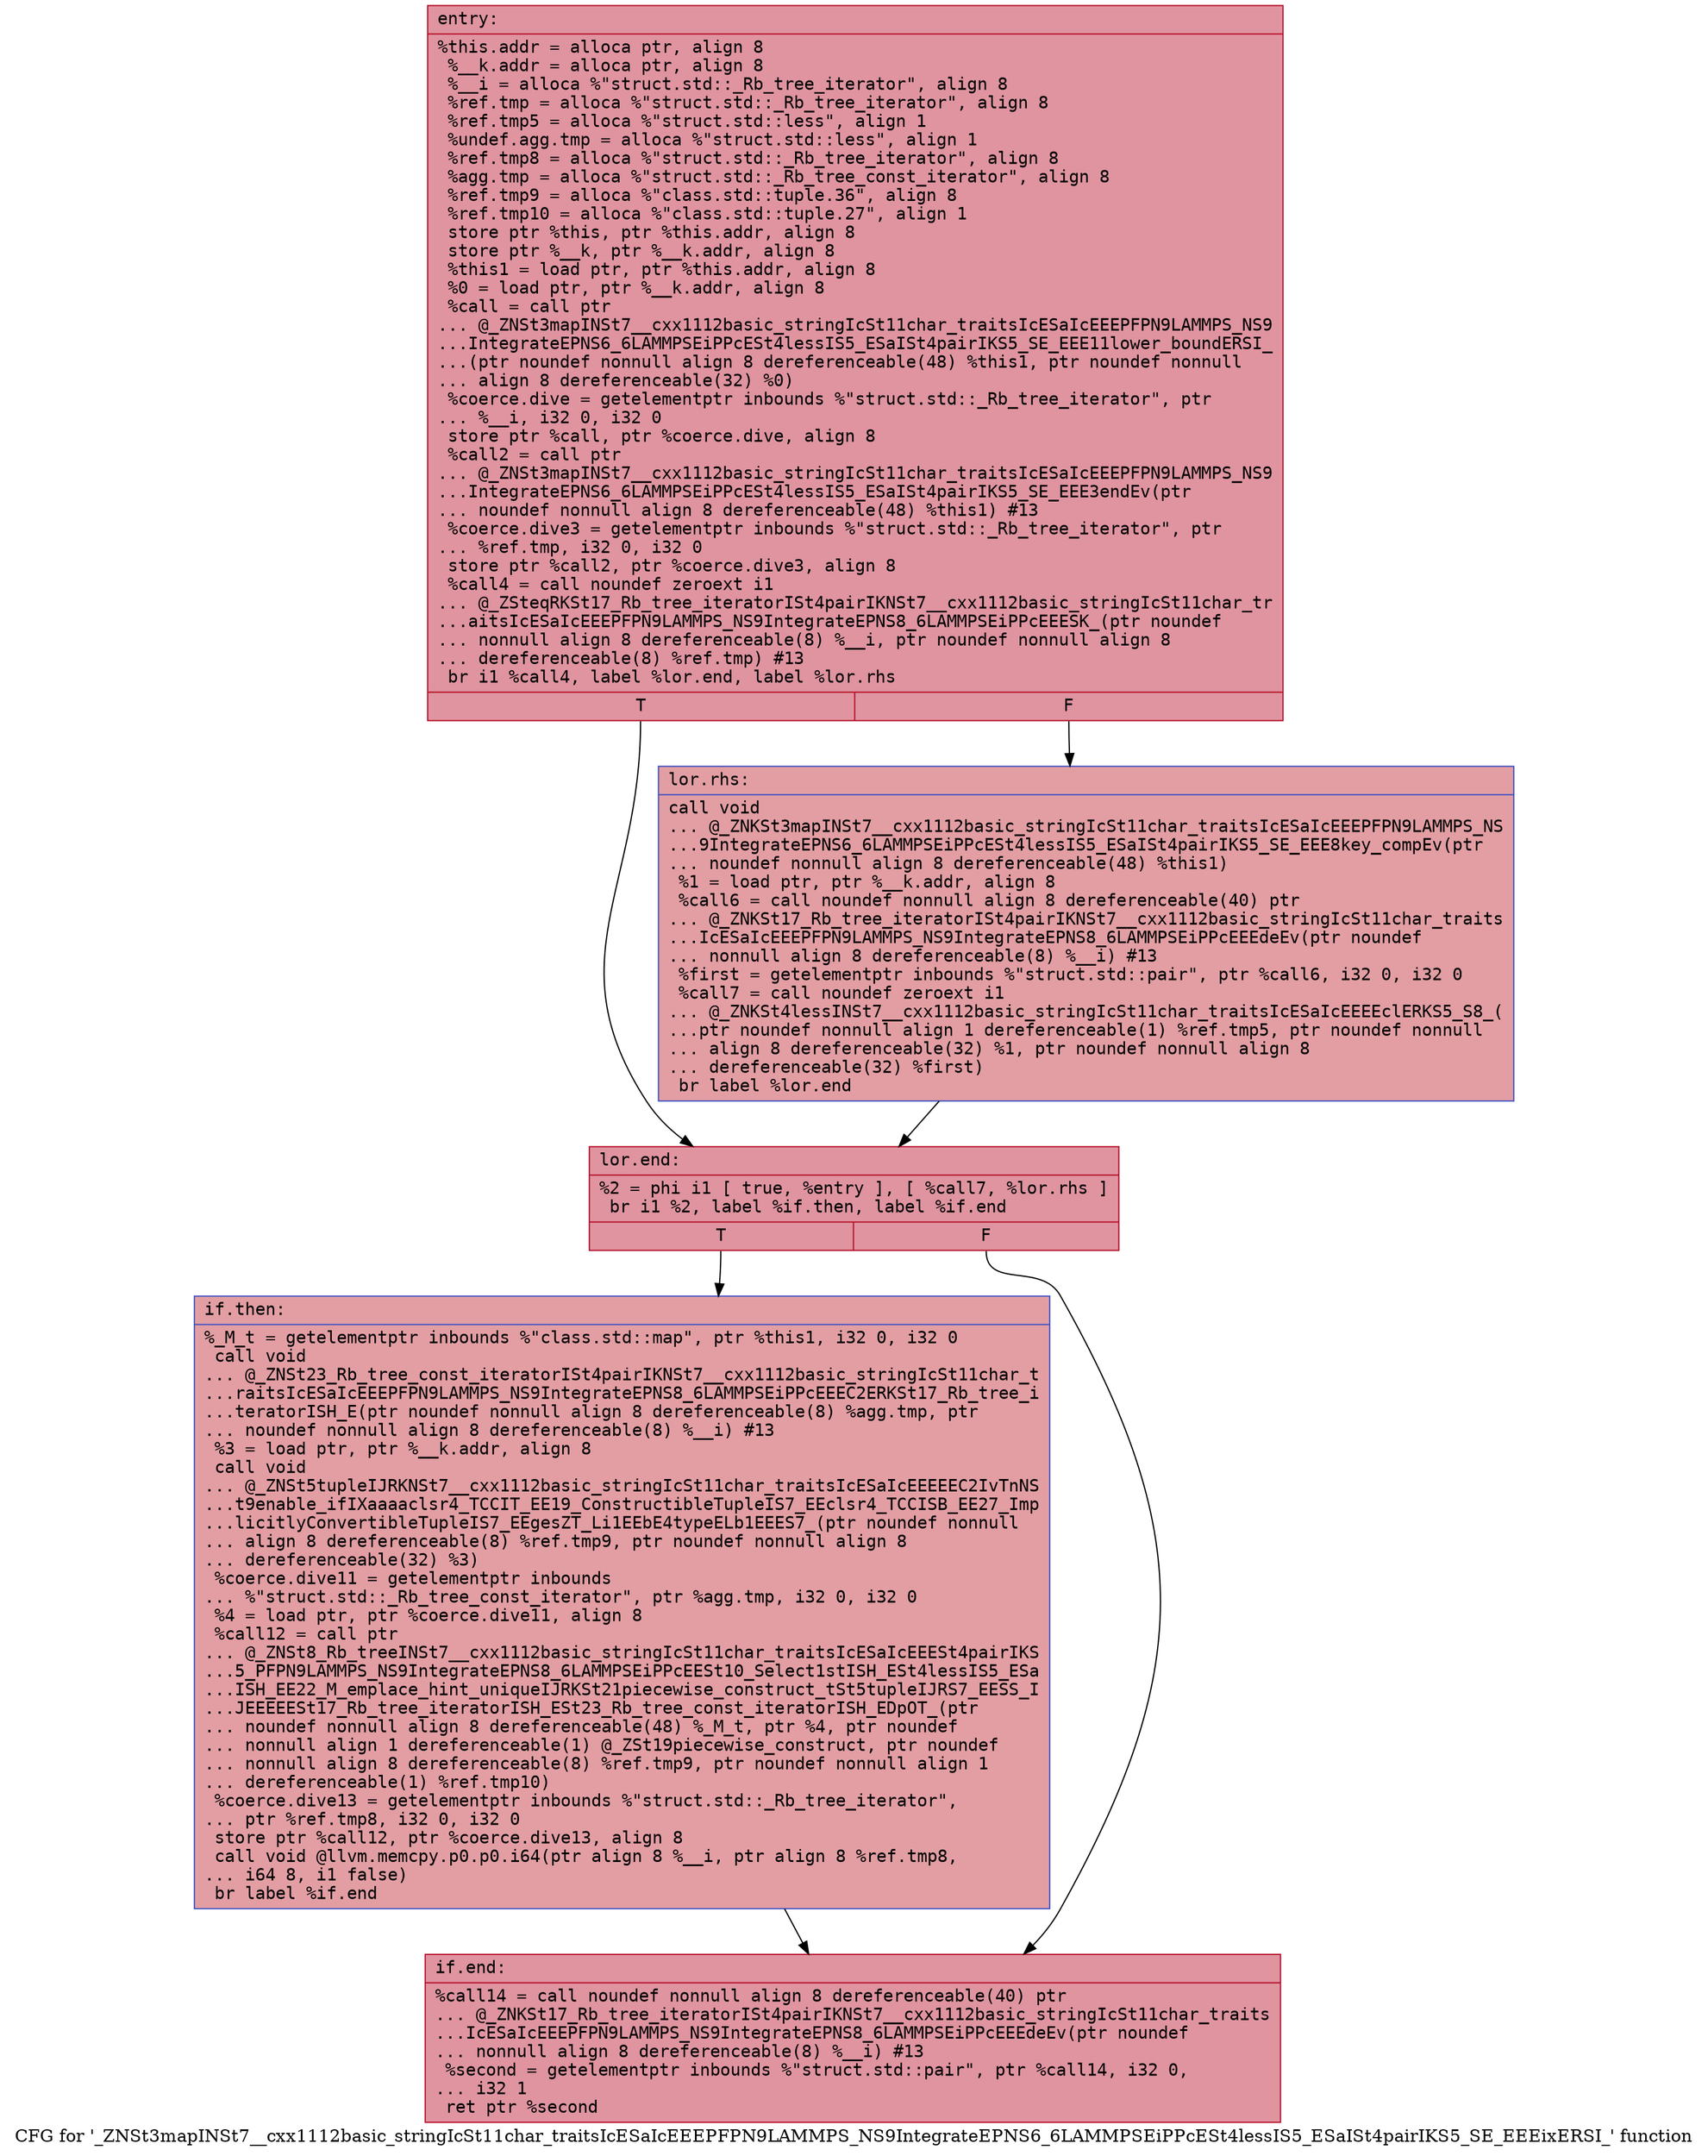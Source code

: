 digraph "CFG for '_ZNSt3mapINSt7__cxx1112basic_stringIcSt11char_traitsIcESaIcEEEPFPN9LAMMPS_NS9IntegrateEPNS6_6LAMMPSEiPPcESt4lessIS5_ESaISt4pairIKS5_SE_EEEixERSI_' function" {
	label="CFG for '_ZNSt3mapINSt7__cxx1112basic_stringIcSt11char_traitsIcESaIcEEEPFPN9LAMMPS_NS9IntegrateEPNS6_6LAMMPSEiPPcESt4lessIS5_ESaISt4pairIKS5_SE_EEEixERSI_' function";

	Node0x55ee27151a00 [shape=record,color="#b70d28ff", style=filled, fillcolor="#b70d2870" fontname="Courier",label="{entry:\l|  %this.addr = alloca ptr, align 8\l  %__k.addr = alloca ptr, align 8\l  %__i = alloca %\"struct.std::_Rb_tree_iterator\", align 8\l  %ref.tmp = alloca %\"struct.std::_Rb_tree_iterator\", align 8\l  %ref.tmp5 = alloca %\"struct.std::less\", align 1\l  %undef.agg.tmp = alloca %\"struct.std::less\", align 1\l  %ref.tmp8 = alloca %\"struct.std::_Rb_tree_iterator\", align 8\l  %agg.tmp = alloca %\"struct.std::_Rb_tree_const_iterator\", align 8\l  %ref.tmp9 = alloca %\"class.std::tuple.36\", align 8\l  %ref.tmp10 = alloca %\"class.std::tuple.27\", align 1\l  store ptr %this, ptr %this.addr, align 8\l  store ptr %__k, ptr %__k.addr, align 8\l  %this1 = load ptr, ptr %this.addr, align 8\l  %0 = load ptr, ptr %__k.addr, align 8\l  %call = call ptr\l... @_ZNSt3mapINSt7__cxx1112basic_stringIcSt11char_traitsIcESaIcEEEPFPN9LAMMPS_NS9\l...IntegrateEPNS6_6LAMMPSEiPPcESt4lessIS5_ESaISt4pairIKS5_SE_EEE11lower_boundERSI_\l...(ptr noundef nonnull align 8 dereferenceable(48) %this1, ptr noundef nonnull\l... align 8 dereferenceable(32) %0)\l  %coerce.dive = getelementptr inbounds %\"struct.std::_Rb_tree_iterator\", ptr\l... %__i, i32 0, i32 0\l  store ptr %call, ptr %coerce.dive, align 8\l  %call2 = call ptr\l... @_ZNSt3mapINSt7__cxx1112basic_stringIcSt11char_traitsIcESaIcEEEPFPN9LAMMPS_NS9\l...IntegrateEPNS6_6LAMMPSEiPPcESt4lessIS5_ESaISt4pairIKS5_SE_EEE3endEv(ptr\l... noundef nonnull align 8 dereferenceable(48) %this1) #13\l  %coerce.dive3 = getelementptr inbounds %\"struct.std::_Rb_tree_iterator\", ptr\l... %ref.tmp, i32 0, i32 0\l  store ptr %call2, ptr %coerce.dive3, align 8\l  %call4 = call noundef zeroext i1\l... @_ZSteqRKSt17_Rb_tree_iteratorISt4pairIKNSt7__cxx1112basic_stringIcSt11char_tr\l...aitsIcESaIcEEEPFPN9LAMMPS_NS9IntegrateEPNS8_6LAMMPSEiPPcEEESK_(ptr noundef\l... nonnull align 8 dereferenceable(8) %__i, ptr noundef nonnull align 8\l... dereferenceable(8) %ref.tmp) #13\l  br i1 %call4, label %lor.end, label %lor.rhs\l|{<s0>T|<s1>F}}"];
	Node0x55ee27151a00:s0 -> Node0x55ee27152c10[tooltip="entry -> lor.end\nProbability 50.00%" ];
	Node0x55ee27151a00:s1 -> Node0x55ee27152c60[tooltip="entry -> lor.rhs\nProbability 50.00%" ];
	Node0x55ee27152c60 [shape=record,color="#3d50c3ff", style=filled, fillcolor="#be242e70" fontname="Courier",label="{lor.rhs:\l|  call void\l... @_ZNKSt3mapINSt7__cxx1112basic_stringIcSt11char_traitsIcESaIcEEEPFPN9LAMMPS_NS\l...9IntegrateEPNS6_6LAMMPSEiPPcESt4lessIS5_ESaISt4pairIKS5_SE_EEE8key_compEv(ptr\l... noundef nonnull align 8 dereferenceable(48) %this1)\l  %1 = load ptr, ptr %__k.addr, align 8\l  %call6 = call noundef nonnull align 8 dereferenceable(40) ptr\l... @_ZNKSt17_Rb_tree_iteratorISt4pairIKNSt7__cxx1112basic_stringIcSt11char_traits\l...IcESaIcEEEPFPN9LAMMPS_NS9IntegrateEPNS8_6LAMMPSEiPPcEEEdeEv(ptr noundef\l... nonnull align 8 dereferenceable(8) %__i) #13\l  %first = getelementptr inbounds %\"struct.std::pair\", ptr %call6, i32 0, i32 0\l  %call7 = call noundef zeroext i1\l... @_ZNKSt4lessINSt7__cxx1112basic_stringIcSt11char_traitsIcESaIcEEEEclERKS5_S8_(\l...ptr noundef nonnull align 1 dereferenceable(1) %ref.tmp5, ptr noundef nonnull\l... align 8 dereferenceable(32) %1, ptr noundef nonnull align 8\l... dereferenceable(32) %first)\l  br label %lor.end\l}"];
	Node0x55ee27152c60 -> Node0x55ee27152c10[tooltip="lor.rhs -> lor.end\nProbability 100.00%" ];
	Node0x55ee27152c10 [shape=record,color="#b70d28ff", style=filled, fillcolor="#b70d2870" fontname="Courier",label="{lor.end:\l|  %2 = phi i1 [ true, %entry ], [ %call7, %lor.rhs ]\l  br i1 %2, label %if.then, label %if.end\l|{<s0>T|<s1>F}}"];
	Node0x55ee27152c10:s0 -> Node0x55ee271530e0[tooltip="lor.end -> if.then\nProbability 50.00%" ];
	Node0x55ee27152c10:s1 -> Node0x55ee27152060[tooltip="lor.end -> if.end\nProbability 50.00%" ];
	Node0x55ee271530e0 [shape=record,color="#3d50c3ff", style=filled, fillcolor="#be242e70" fontname="Courier",label="{if.then:\l|  %_M_t = getelementptr inbounds %\"class.std::map\", ptr %this1, i32 0, i32 0\l  call void\l... @_ZNSt23_Rb_tree_const_iteratorISt4pairIKNSt7__cxx1112basic_stringIcSt11char_t\l...raitsIcESaIcEEEPFPN9LAMMPS_NS9IntegrateEPNS8_6LAMMPSEiPPcEEEC2ERKSt17_Rb_tree_i\l...teratorISH_E(ptr noundef nonnull align 8 dereferenceable(8) %agg.tmp, ptr\l... noundef nonnull align 8 dereferenceable(8) %__i) #13\l  %3 = load ptr, ptr %__k.addr, align 8\l  call void\l... @_ZNSt5tupleIJRKNSt7__cxx1112basic_stringIcSt11char_traitsIcESaIcEEEEEC2IvTnNS\l...t9enable_ifIXaaaaclsr4_TCCIT_EE19_ConstructibleTupleIS7_EEclsr4_TCCISB_EE27_Imp\l...licitlyConvertibleTupleIS7_EEgesZT_Li1EEbE4typeELb1EEES7_(ptr noundef nonnull\l... align 8 dereferenceable(8) %ref.tmp9, ptr noundef nonnull align 8\l... dereferenceable(32) %3)\l  %coerce.dive11 = getelementptr inbounds\l... %\"struct.std::_Rb_tree_const_iterator\", ptr %agg.tmp, i32 0, i32 0\l  %4 = load ptr, ptr %coerce.dive11, align 8\l  %call12 = call ptr\l... @_ZNSt8_Rb_treeINSt7__cxx1112basic_stringIcSt11char_traitsIcESaIcEEESt4pairIKS\l...5_PFPN9LAMMPS_NS9IntegrateEPNS8_6LAMMPSEiPPcEESt10_Select1stISH_ESt4lessIS5_ESa\l...ISH_EE22_M_emplace_hint_uniqueIJRKSt21piecewise_construct_tSt5tupleIJRS7_EESS_I\l...JEEEEESt17_Rb_tree_iteratorISH_ESt23_Rb_tree_const_iteratorISH_EDpOT_(ptr\l... noundef nonnull align 8 dereferenceable(48) %_M_t, ptr %4, ptr noundef\l... nonnull align 1 dereferenceable(1) @_ZSt19piecewise_construct, ptr noundef\l... nonnull align 8 dereferenceable(8) %ref.tmp9, ptr noundef nonnull align 1\l... dereferenceable(1) %ref.tmp10)\l  %coerce.dive13 = getelementptr inbounds %\"struct.std::_Rb_tree_iterator\",\l... ptr %ref.tmp8, i32 0, i32 0\l  store ptr %call12, ptr %coerce.dive13, align 8\l  call void @llvm.memcpy.p0.p0.i64(ptr align 8 %__i, ptr align 8 %ref.tmp8,\l... i64 8, i1 false)\l  br label %if.end\l}"];
	Node0x55ee271530e0 -> Node0x55ee27152060[tooltip="if.then -> if.end\nProbability 100.00%" ];
	Node0x55ee27152060 [shape=record,color="#b70d28ff", style=filled, fillcolor="#b70d2870" fontname="Courier",label="{if.end:\l|  %call14 = call noundef nonnull align 8 dereferenceable(40) ptr\l... @_ZNKSt17_Rb_tree_iteratorISt4pairIKNSt7__cxx1112basic_stringIcSt11char_traits\l...IcESaIcEEEPFPN9LAMMPS_NS9IntegrateEPNS8_6LAMMPSEiPPcEEEdeEv(ptr noundef\l... nonnull align 8 dereferenceable(8) %__i) #13\l  %second = getelementptr inbounds %\"struct.std::pair\", ptr %call14, i32 0,\l... i32 1\l  ret ptr %second\l}"];
}
